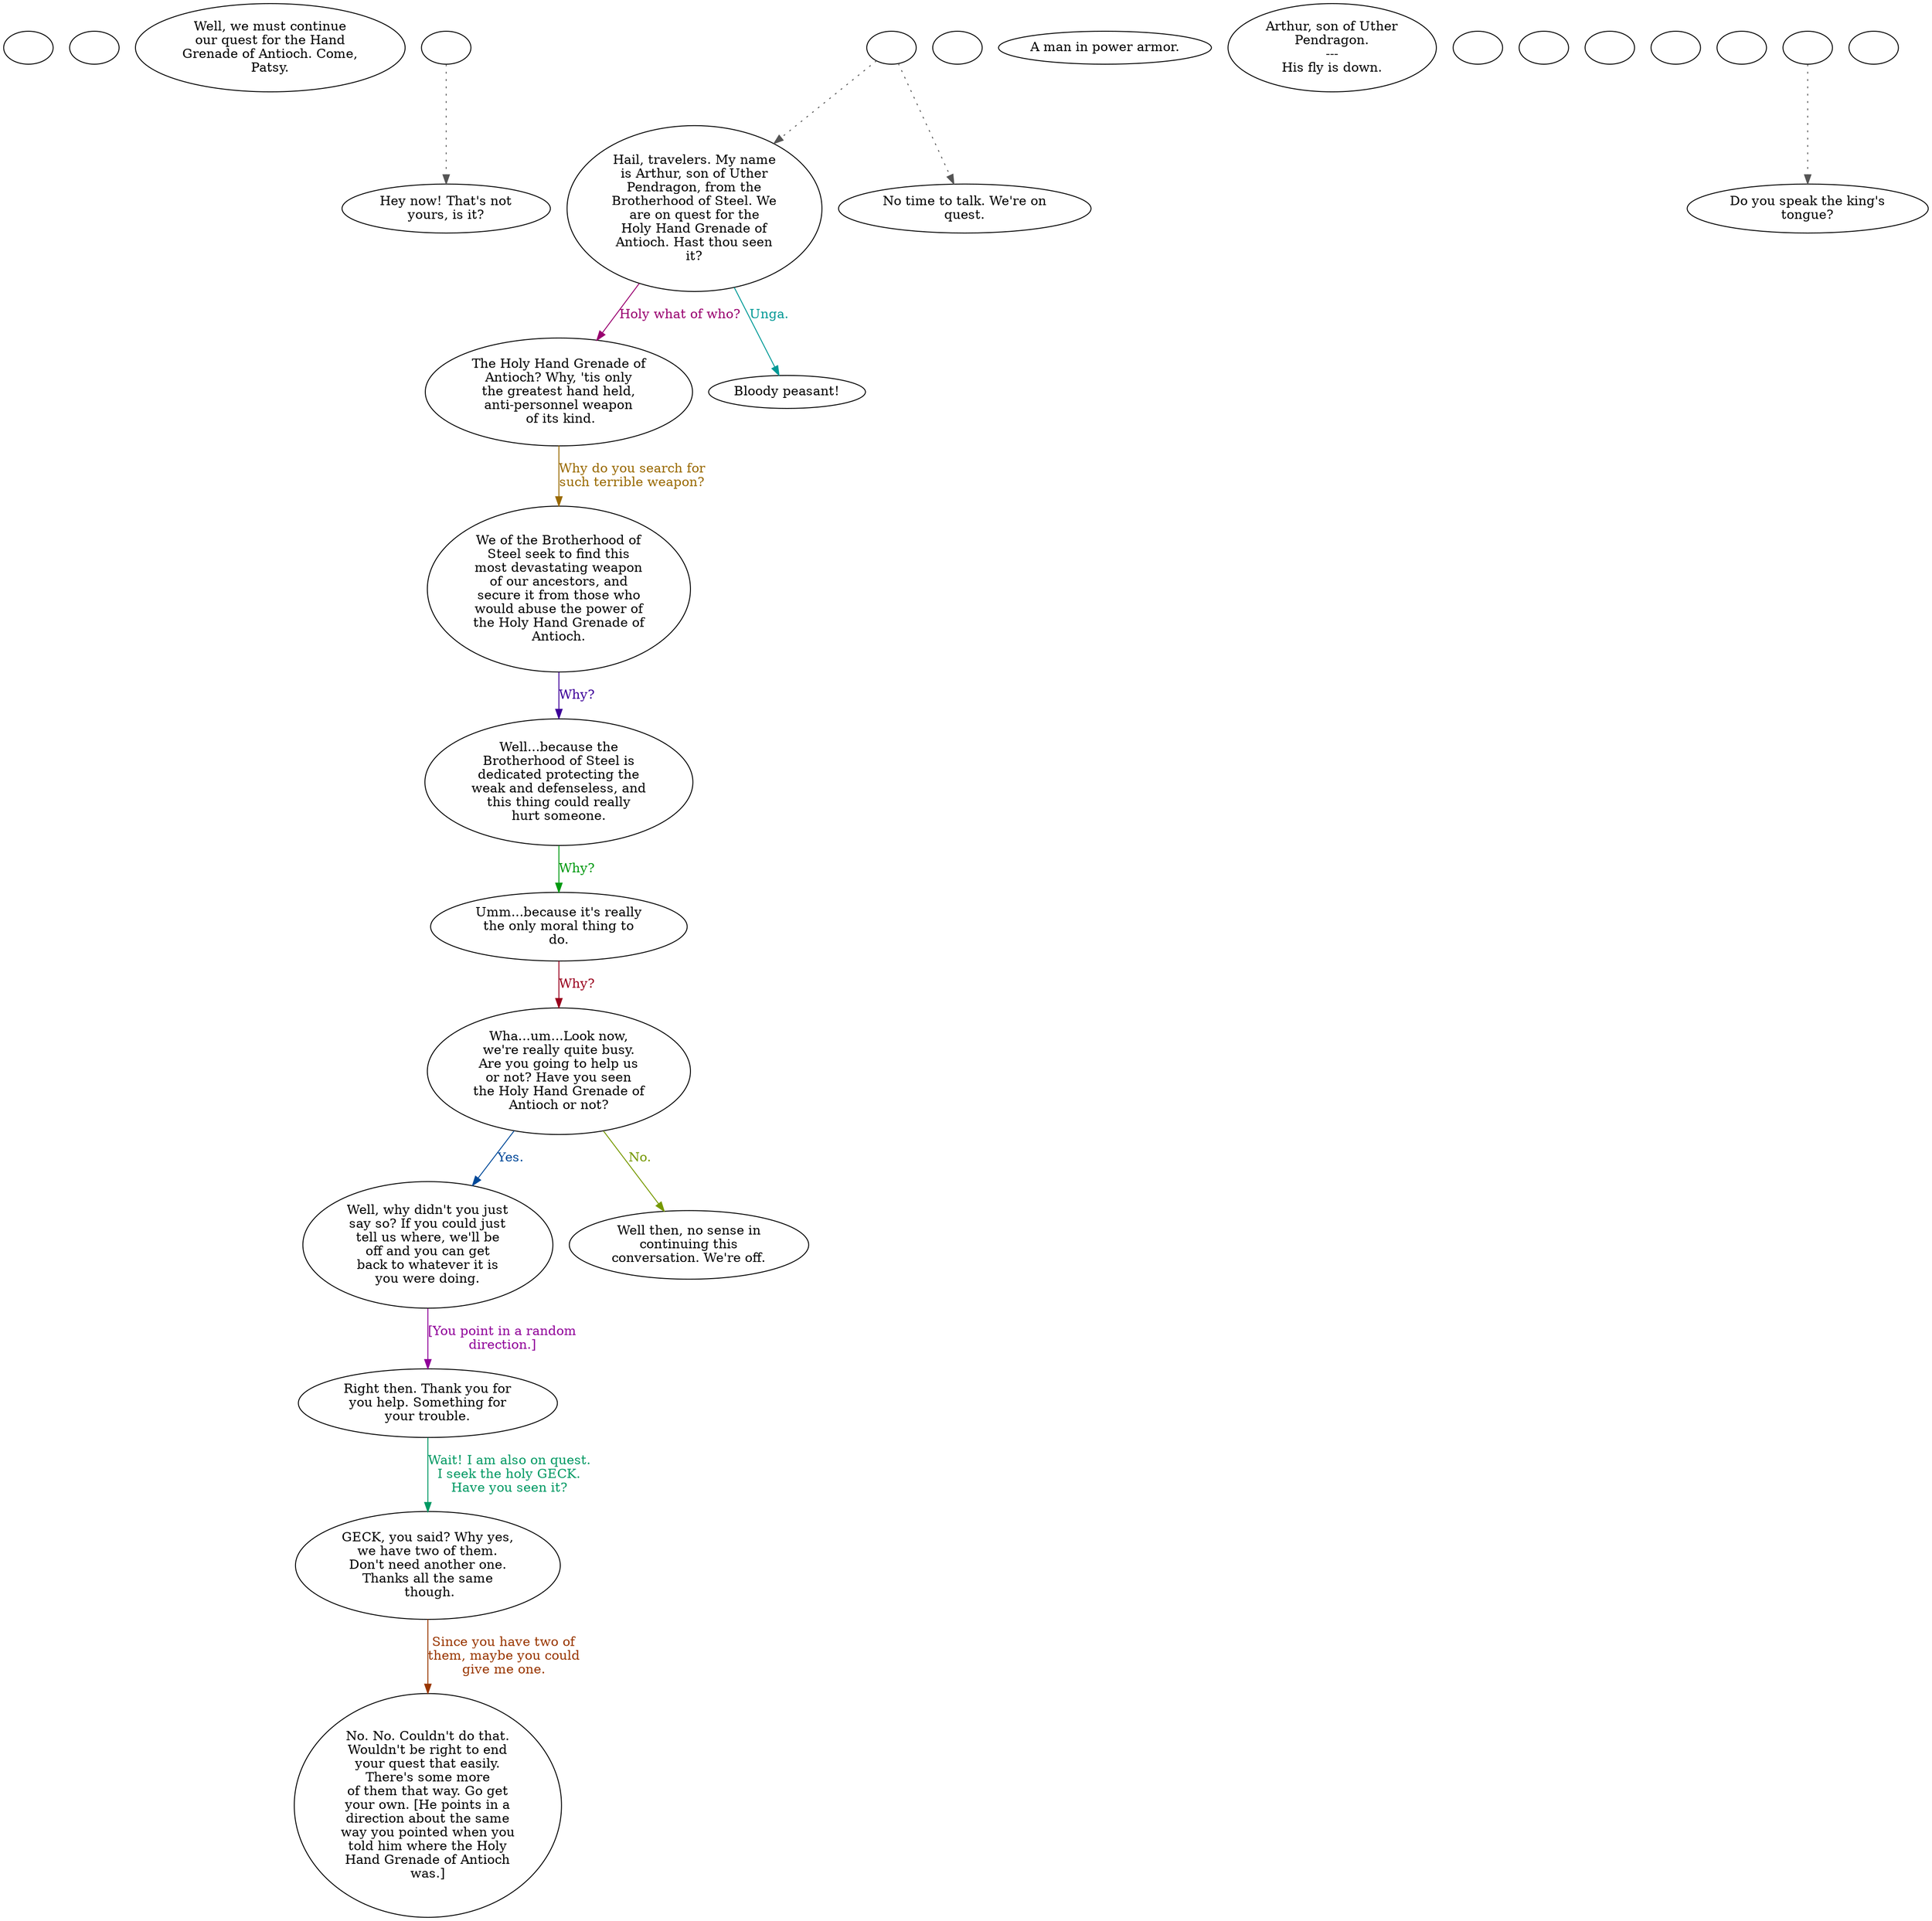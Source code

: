 digraph ecarthur {
  "checkPartyMembersNearDoor" [style=filled       fillcolor="#FFFFFF"       color="#000000"]
  "checkPartyMembersNearDoor" [label=""]
  "start" [style=filled       fillcolor="#FFFFFF"       color="#000000"]
  "start" [label=""]
  "critter_p_proc" [style=filled       fillcolor="#FFFFFF"       color="#000000"]
  "critter_p_proc" [label="Well, we must continue\nour quest for the Hand\nGrenade of Antioch. Come,\nPatsy."]
  "pickup_p_proc" [style=filled       fillcolor="#FFFFFF"       color="#000000"]
  "pickup_p_proc" -> "Node003" [style=dotted color="#555555"]
  "pickup_p_proc" [label=""]
  "talk_p_proc" [style=filled       fillcolor="#FFFFFF"       color="#000000"]
  "talk_p_proc" -> "Node001" [style=dotted color="#555555"]
  "talk_p_proc" -> "Node002" [style=dotted color="#555555"]
  "talk_p_proc" [label=""]
  "destroy_p_proc" [style=filled       fillcolor="#FFFFFF"       color="#000000"]
  "destroy_p_proc" [label=""]
  "look_at_p_proc" [style=filled       fillcolor="#FFFFFF"       color="#000000"]
  "look_at_p_proc" [label="A man in power armor."]
  "description_p_proc" [style=filled       fillcolor="#FFFFFF"       color="#000000"]
  "description_p_proc" [label="Arthur, son of Uther\nPendragon.\n---\nHis fly is down."]
  "use_skill_on_p_proc" [style=filled       fillcolor="#FFFFFF"       color="#000000"]
  "use_skill_on_p_proc" [label=""]
  "damage_p_proc" [style=filled       fillcolor="#FFFFFF"       color="#000000"]
  "damage_p_proc" [label=""]
  "map_enter_p_proc" [style=filled       fillcolor="#FFFFFF"       color="#000000"]
  "map_enter_p_proc" [label=""]
  "Node998" [style=filled       fillcolor="#FFFFFF"       color="#000000"]
  "Node998" [label=""]
  "Node999" [style=filled       fillcolor="#FFFFFF"       color="#000000"]
  "Node999" [label=""]
  "Node001" [style=filled       fillcolor="#FFFFFF"       color="#000000"]
  "Node001" [label="Hail, travelers. My name\nis Arthur, son of Uther\nPendragon, from the\nBrotherhood of Steel. We\nare on quest for the\nHoly Hand Grenade of\nAntioch. Hast thou seen\nit?"]
  "Node001" -> "Node010" [label="Holy what of who?" color="#99006F" fontcolor="#99006F"]
  "Node001" -> "Node018" [label="Unga." color="#009996" fontcolor="#009996"]
  "Node002" [style=filled       fillcolor="#FFFFFF"       color="#000000"]
  "Node002" [label="No time to talk. We're on\nquest."]
  "Node003" [style=filled       fillcolor="#FFFFFF"       color="#000000"]
  "Node003" [label="Hey now! That's not\nyours, is it?"]
  "Node010" [style=filled       fillcolor="#FFFFFF"       color="#000000"]
  "Node010" [label="The Holy Hand Grenade of\nAntioch? Why, 'tis only\nthe greatest hand held,\nanti-personnel weapon\n of its kind."]
  "Node010" -> "Node011" [label="Why do you search for\nsuch terrible weapon?" color="#996900" fontcolor="#996900"]
  "Node011" [style=filled       fillcolor="#FFFFFF"       color="#000000"]
  "Node011" [label="We of the Brotherhood of\nSteel seek to find this\nmost devastating weapon\nof our ancestors, and\nsecure it from those who\nwould abuse the power of\nthe Holy Hand Grenade of\nAntioch."]
  "Node011" -> "Node012" [label="Why?" color="#3D0099" fontcolor="#3D0099"]
  "Node012" [style=filled       fillcolor="#FFFFFF"       color="#000000"]
  "Node012" [label="Well...because the\nBrotherhood of Steel is\ndedicated protecting the\nweak and defenseless, and\nthis thing could really\nhurt someone."]
  "Node012" -> "Node013" [label="Why?" color="#009910" fontcolor="#009910"]
  "Node013" [style=filled       fillcolor="#FFFFFF"       color="#000000"]
  "Node013" [label="Umm...because it's really\nthe only moral thing to\ndo."]
  "Node013" -> "Node014" [label="Why?" color="#99001D" fontcolor="#99001D"]
  "Node014" [style=filled       fillcolor="#FFFFFF"       color="#000000"]
  "Node014" [label="Wha...um...Look now,\nwe're really quite busy.\nAre you going to help us\nor not? Have you seen\nthe Holy Hand Grenade of\nAntioch or not?"]
  "Node014" -> "Node015" [label="Yes." color="#004999" fontcolor="#004999"]
  "Node014" -> "Node017" [label="No." color="#769900" fontcolor="#769900"]
  "Node015" [style=filled       fillcolor="#FFFFFF"       color="#000000"]
  "Node015" [label="Well, why didn't you just\nsay so? If you could just\ntell us where, we'll be\noff and you can get\nback to whatever it is\nyou were doing."]
  "Node015" -> "Node016" [label="[You point in a random\ndirection.]" color="#900099" fontcolor="#900099"]
  "Node016" [style=filled       fillcolor="#FFFFFF"       color="#000000"]
  "Node016" [label="Right then. Thank you for\nyou help. Something for\nyour trouble."]
  "Node016" -> "Node019" [label="Wait! I am also on quest.\nI seek the holy GECK.\nHave you seen it?" color="#009963" fontcolor="#009963"]
  "Node017" [style=filled       fillcolor="#FFFFFF"       color="#000000"]
  "Node017" [label="Well then, no sense in\ncontinuing this\nconversation. We're off."]
  "Node018" [style=filled       fillcolor="#FFFFFF"       color="#000000"]
  "Node018" [label="Bloody peasant!"]
  "Node019" [style=filled       fillcolor="#FFFFFF"       color="#000000"]
  "Node019" [label="GECK, you said? Why yes,\nwe have two of them.\nDon't need another one.\nThanks all the same\n though."]
  "Node019" -> "Node020" [label="Since you have two of\nthem, maybe you could\ngive me one." color="#993600" fontcolor="#993600"]
  "Node020" [style=filled       fillcolor="#FFFFFF"       color="#000000"]
  "Node020" [label="No. No. Couldn't do that.\nWouldn't be right to end\nyour quest that easily.\nThere's some more\nof them that way. Go get\nyour own. [He points in a\ndirection about the same\nway you pointed when you\ntold him where the Holy\nHand Grenade of Antioch\nwas.]"]
  "cycleTalk" [style=filled       fillcolor="#FFFFFF"       color="#000000"]
  "cycleTalk" [label="Do you speak the king's\ntongue?"]
  "checkAllInPos" [style=filled       fillcolor="#FFFFFF"       color="#000000"]
  "checkAllInPos" [label=""]
  "timed_event_p_proc" [style=filled       fillcolor="#FFFFFF"       color="#000000"]
  "timed_event_p_proc" -> "cycleTalk" [style=dotted color="#555555"]
  "timed_event_p_proc" [label=""]
}